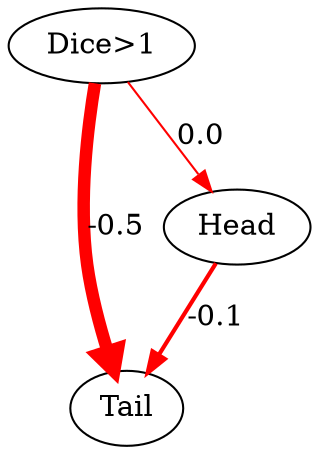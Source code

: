 digraph G {
	center=1;
	size="20,20";
	1 [label = "Tail"];
	2 [label = "Head"];
	3 [label = "Dice>1"];
	2 -> 1 [label="-0.1",penwidth=2,color="#FF0000"];
	3 -> 1 [label="-0.5",penwidth=6,color="#FF0000"];
	3 -> 2 [label="0.0",penwidth=1,color="#FF0000"];
}
